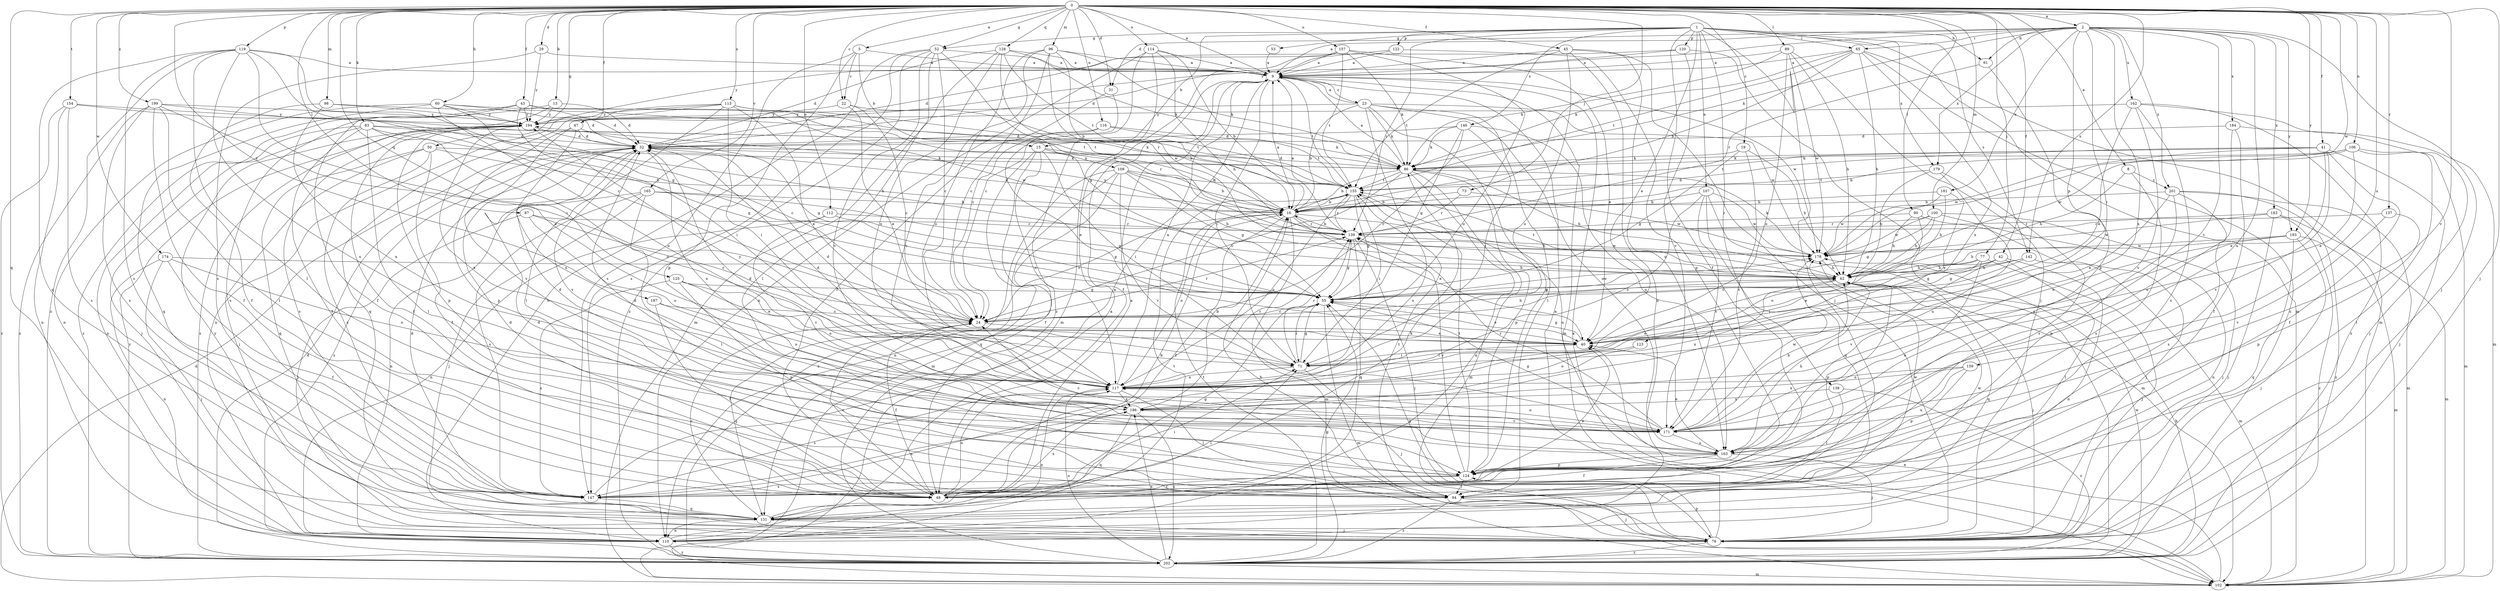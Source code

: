 strict digraph  {
0;
1;
2;
5;
8;
9;
13;
15;
16;
19;
22;
23;
24;
29;
31;
32;
40;
41;
42;
43;
45;
47;
48;
50;
52;
53;
55;
60;
61;
62;
65;
71;
73;
77;
78;
83;
86;
87;
89;
90;
94;
96;
98;
100;
102;
106;
107;
109;
110;
112;
113;
114;
116;
117;
119;
120;
122;
123;
124;
125;
128;
131;
137;
138;
139;
142;
146;
147;
154;
155;
157;
159;
162;
163;
165;
171;
174;
178;
179;
181;
183;
184;
186;
187;
193;
194;
199;
201;
202;
0 -> 2  [label=a];
0 -> 5  [label=a];
0 -> 8  [label=a];
0 -> 9  [label=a];
0 -> 13  [label=b];
0 -> 19  [label=c];
0 -> 22  [label=c];
0 -> 29  [label=d];
0 -> 31  [label=d];
0 -> 41  [label=f];
0 -> 42  [label=f];
0 -> 43  [label=f];
0 -> 45  [label=f];
0 -> 47  [label=f];
0 -> 50  [label=g];
0 -> 52  [label=g];
0 -> 60  [label=h];
0 -> 73  [label=j];
0 -> 77  [label=j];
0 -> 78  [label=j];
0 -> 83  [label=k];
0 -> 87  [label=l];
0 -> 89  [label=l];
0 -> 90  [label=l];
0 -> 96  [label=m];
0 -> 98  [label=m];
0 -> 100  [label=m];
0 -> 106  [label=n];
0 -> 112  [label=o];
0 -> 113  [label=o];
0 -> 114  [label=o];
0 -> 116  [label=o];
0 -> 119  [label=p];
0 -> 125  [label=q];
0 -> 128  [label=q];
0 -> 131  [label=q];
0 -> 137  [label=r];
0 -> 142  [label=s];
0 -> 154  [label=t];
0 -> 157  [label=u];
0 -> 159  [label=u];
0 -> 165  [label=v];
0 -> 171  [label=v];
0 -> 174  [label=w];
0 -> 178  [label=w];
0 -> 187  [label=y];
0 -> 193  [label=y];
0 -> 199  [label=z];
1 -> 15  [label=b];
1 -> 40  [label=e];
1 -> 48  [label=f];
1 -> 52  [label=g];
1 -> 53  [label=g];
1 -> 61  [label=h];
1 -> 65  [label=i];
1 -> 94  [label=l];
1 -> 102  [label=m];
1 -> 107  [label=n];
1 -> 120  [label=p];
1 -> 122  [label=p];
1 -> 138  [label=r];
1 -> 139  [label=r];
1 -> 142  [label=s];
1 -> 146  [label=s];
1 -> 179  [label=x];
2 -> 9  [label=a];
2 -> 31  [label=d];
2 -> 61  [label=h];
2 -> 65  [label=i];
2 -> 71  [label=i];
2 -> 78  [label=j];
2 -> 86  [label=k];
2 -> 123  [label=p];
2 -> 162  [label=u];
2 -> 163  [label=u];
2 -> 171  [label=v];
2 -> 179  [label=x];
2 -> 181  [label=x];
2 -> 183  [label=x];
2 -> 184  [label=x];
2 -> 186  [label=x];
2 -> 193  [label=y];
2 -> 194  [label=y];
2 -> 201  [label=z];
5 -> 9  [label=a];
5 -> 15  [label=b];
5 -> 22  [label=c];
5 -> 124  [label=p];
5 -> 147  [label=s];
8 -> 62  [label=h];
8 -> 147  [label=s];
8 -> 201  [label=z];
9 -> 23  [label=c];
9 -> 48  [label=f];
9 -> 71  [label=i];
9 -> 102  [label=m];
9 -> 155  [label=t];
9 -> 178  [label=w];
13 -> 32  [label=d];
13 -> 147  [label=s];
13 -> 194  [label=y];
13 -> 202  [label=z];
15 -> 16  [label=b];
15 -> 48  [label=f];
15 -> 71  [label=i];
15 -> 102  [label=m];
15 -> 109  [label=n];
15 -> 117  [label=o];
16 -> 9  [label=a];
16 -> 24  [label=c];
16 -> 32  [label=d];
16 -> 40  [label=e];
16 -> 48  [label=f];
16 -> 62  [label=h];
16 -> 102  [label=m];
16 -> 117  [label=o];
16 -> 139  [label=r];
19 -> 55  [label=g];
19 -> 62  [label=h];
19 -> 86  [label=k];
19 -> 171  [label=v];
22 -> 24  [label=c];
22 -> 40  [label=e];
22 -> 155  [label=t];
22 -> 194  [label=y];
23 -> 9  [label=a];
23 -> 16  [label=b];
23 -> 86  [label=k];
23 -> 94  [label=l];
23 -> 124  [label=p];
23 -> 147  [label=s];
23 -> 163  [label=u];
23 -> 178  [label=w];
23 -> 194  [label=y];
24 -> 40  [label=e];
24 -> 48  [label=f];
24 -> 62  [label=h];
24 -> 131  [label=q];
24 -> 139  [label=r];
29 -> 9  [label=a];
29 -> 147  [label=s];
29 -> 194  [label=y];
31 -> 24  [label=c];
31 -> 48  [label=f];
32 -> 86  [label=k];
32 -> 171  [label=v];
32 -> 186  [label=x];
32 -> 202  [label=z];
40 -> 55  [label=g];
40 -> 71  [label=i];
41 -> 16  [label=b];
41 -> 40  [label=e];
41 -> 48  [label=f];
41 -> 78  [label=j];
41 -> 86  [label=k];
41 -> 155  [label=t];
41 -> 171  [label=v];
41 -> 178  [label=w];
42 -> 55  [label=g];
42 -> 62  [label=h];
42 -> 94  [label=l];
42 -> 110  [label=n];
42 -> 171  [label=v];
43 -> 32  [label=d];
43 -> 48  [label=f];
43 -> 71  [label=i];
43 -> 178  [label=w];
43 -> 194  [label=y];
43 -> 202  [label=z];
45 -> 9  [label=a];
45 -> 78  [label=j];
45 -> 110  [label=n];
45 -> 117  [label=o];
45 -> 155  [label=t];
45 -> 163  [label=u];
47 -> 32  [label=d];
47 -> 55  [label=g];
47 -> 124  [label=p];
47 -> 171  [label=v];
47 -> 186  [label=x];
48 -> 16  [label=b];
48 -> 24  [label=c];
48 -> 32  [label=d];
48 -> 40  [label=e];
48 -> 55  [label=g];
48 -> 71  [label=i];
48 -> 86  [label=k];
48 -> 117  [label=o];
48 -> 186  [label=x];
50 -> 16  [label=b];
50 -> 48  [label=f];
50 -> 78  [label=j];
50 -> 86  [label=k];
50 -> 131  [label=q];
50 -> 147  [label=s];
52 -> 9  [label=a];
52 -> 24  [label=c];
52 -> 55  [label=g];
52 -> 94  [label=l];
52 -> 110  [label=n];
52 -> 147  [label=s];
52 -> 171  [label=v];
52 -> 202  [label=z];
53 -> 9  [label=a];
55 -> 24  [label=c];
55 -> 40  [label=e];
55 -> 71  [label=i];
55 -> 102  [label=m];
55 -> 178  [label=w];
60 -> 16  [label=b];
60 -> 24  [label=c];
60 -> 32  [label=d];
60 -> 110  [label=n];
60 -> 117  [label=o];
60 -> 131  [label=q];
60 -> 194  [label=y];
61 -> 124  [label=p];
61 -> 139  [label=r];
62 -> 55  [label=g];
62 -> 78  [label=j];
62 -> 117  [label=o];
62 -> 124  [label=p];
62 -> 131  [label=q];
62 -> 155  [label=t];
62 -> 186  [label=x];
65 -> 9  [label=a];
65 -> 16  [label=b];
65 -> 62  [label=h];
65 -> 86  [label=k];
65 -> 102  [label=m];
65 -> 155  [label=t];
65 -> 186  [label=x];
65 -> 202  [label=z];
71 -> 32  [label=d];
71 -> 55  [label=g];
71 -> 78  [label=j];
71 -> 117  [label=o];
71 -> 139  [label=r];
73 -> 16  [label=b];
73 -> 139  [label=r];
73 -> 178  [label=w];
77 -> 24  [label=c];
77 -> 62  [label=h];
77 -> 71  [label=i];
77 -> 78  [label=j];
77 -> 163  [label=u];
78 -> 9  [label=a];
78 -> 16  [label=b];
78 -> 55  [label=g];
78 -> 124  [label=p];
78 -> 194  [label=y];
78 -> 202  [label=z];
83 -> 32  [label=d];
83 -> 48  [label=f];
83 -> 55  [label=g];
83 -> 78  [label=j];
83 -> 86  [label=k];
83 -> 94  [label=l];
83 -> 110  [label=n];
83 -> 117  [label=o];
86 -> 9  [label=a];
86 -> 16  [label=b];
86 -> 24  [label=c];
86 -> 32  [label=d];
86 -> 62  [label=h];
86 -> 102  [label=m];
86 -> 110  [label=n];
86 -> 124  [label=p];
86 -> 155  [label=t];
87 -> 24  [label=c];
87 -> 78  [label=j];
87 -> 117  [label=o];
87 -> 139  [label=r];
89 -> 9  [label=a];
89 -> 62  [label=h];
89 -> 78  [label=j];
89 -> 86  [label=k];
89 -> 117  [label=o];
89 -> 178  [label=w];
90 -> 62  [label=h];
90 -> 78  [label=j];
90 -> 117  [label=o];
90 -> 139  [label=r];
94 -> 32  [label=d];
94 -> 78  [label=j];
94 -> 155  [label=t];
94 -> 178  [label=w];
94 -> 202  [label=z];
96 -> 9  [label=a];
96 -> 16  [label=b];
96 -> 24  [label=c];
96 -> 86  [label=k];
96 -> 117  [label=o];
96 -> 171  [label=v];
96 -> 178  [label=w];
98 -> 48  [label=f];
98 -> 155  [label=t];
98 -> 186  [label=x];
98 -> 194  [label=y];
100 -> 55  [label=g];
100 -> 62  [label=h];
100 -> 78  [label=j];
100 -> 110  [label=n];
100 -> 139  [label=r];
100 -> 178  [label=w];
102 -> 9  [label=a];
102 -> 32  [label=d];
102 -> 40  [label=e];
106 -> 16  [label=b];
106 -> 40  [label=e];
106 -> 86  [label=k];
106 -> 94  [label=l];
106 -> 102  [label=m];
106 -> 178  [label=w];
107 -> 16  [label=b];
107 -> 102  [label=m];
107 -> 117  [label=o];
107 -> 131  [label=q];
107 -> 171  [label=v];
107 -> 178  [label=w];
109 -> 16  [label=b];
109 -> 55  [label=g];
109 -> 62  [label=h];
109 -> 110  [label=n];
109 -> 131  [label=q];
109 -> 155  [label=t];
109 -> 171  [label=v];
109 -> 202  [label=z];
110 -> 9  [label=a];
110 -> 117  [label=o];
110 -> 155  [label=t];
110 -> 202  [label=z];
112 -> 55  [label=g];
112 -> 110  [label=n];
112 -> 139  [label=r];
112 -> 171  [label=v];
113 -> 16  [label=b];
113 -> 40  [label=e];
113 -> 71  [label=i];
113 -> 94  [label=l];
113 -> 110  [label=n];
113 -> 131  [label=q];
113 -> 139  [label=r];
113 -> 194  [label=y];
114 -> 9  [label=a];
114 -> 16  [label=b];
114 -> 24  [label=c];
114 -> 62  [label=h];
114 -> 110  [label=n];
114 -> 202  [label=z];
116 -> 32  [label=d];
116 -> 40  [label=e];
116 -> 86  [label=k];
116 -> 155  [label=t];
117 -> 9  [label=a];
117 -> 32  [label=d];
117 -> 94  [label=l];
117 -> 139  [label=r];
117 -> 147  [label=s];
117 -> 186  [label=x];
117 -> 194  [label=y];
119 -> 9  [label=a];
119 -> 24  [label=c];
119 -> 55  [label=g];
119 -> 94  [label=l];
119 -> 117  [label=o];
119 -> 131  [label=q];
119 -> 147  [label=s];
119 -> 163  [label=u];
119 -> 202  [label=z];
120 -> 9  [label=a];
120 -> 171  [label=v];
120 -> 194  [label=y];
120 -> 202  [label=z];
122 -> 9  [label=a];
122 -> 32  [label=d];
122 -> 124  [label=p];
123 -> 71  [label=i];
123 -> 117  [label=o];
124 -> 48  [label=f];
124 -> 94  [label=l];
124 -> 139  [label=r];
124 -> 147  [label=s];
124 -> 155  [label=t];
125 -> 40  [label=e];
125 -> 55  [label=g];
125 -> 117  [label=o];
125 -> 124  [label=p];
125 -> 147  [label=s];
128 -> 9  [label=a];
128 -> 32  [label=d];
128 -> 86  [label=k];
128 -> 102  [label=m];
128 -> 117  [label=o];
128 -> 139  [label=r];
128 -> 155  [label=t];
131 -> 9  [label=a];
131 -> 24  [label=c];
131 -> 32  [label=d];
131 -> 71  [label=i];
131 -> 78  [label=j];
131 -> 110  [label=n];
131 -> 178  [label=w];
137 -> 124  [label=p];
137 -> 139  [label=r];
137 -> 171  [label=v];
138 -> 94  [label=l];
138 -> 186  [label=x];
138 -> 202  [label=z];
139 -> 9  [label=a];
139 -> 16  [label=b];
139 -> 55  [label=g];
139 -> 78  [label=j];
139 -> 131  [label=q];
139 -> 178  [label=w];
139 -> 194  [label=y];
142 -> 40  [label=e];
142 -> 55  [label=g];
142 -> 62  [label=h];
142 -> 102  [label=m];
146 -> 24  [label=c];
146 -> 32  [label=d];
146 -> 55  [label=g];
146 -> 71  [label=i];
146 -> 86  [label=k];
146 -> 163  [label=u];
147 -> 9  [label=a];
147 -> 131  [label=q];
147 -> 186  [label=x];
154 -> 62  [label=h];
154 -> 110  [label=n];
154 -> 147  [label=s];
154 -> 194  [label=y];
154 -> 202  [label=z];
155 -> 16  [label=b];
155 -> 55  [label=g];
155 -> 71  [label=i];
155 -> 117  [label=o];
155 -> 139  [label=r];
155 -> 163  [label=u];
157 -> 9  [label=a];
157 -> 32  [label=d];
157 -> 40  [label=e];
157 -> 86  [label=k];
157 -> 102  [label=m];
157 -> 117  [label=o];
157 -> 155  [label=t];
159 -> 117  [label=o];
159 -> 124  [label=p];
159 -> 163  [label=u];
159 -> 186  [label=x];
162 -> 40  [label=e];
162 -> 102  [label=m];
162 -> 147  [label=s];
162 -> 171  [label=v];
162 -> 194  [label=y];
162 -> 202  [label=z];
163 -> 24  [label=c];
163 -> 32  [label=d];
163 -> 40  [label=e];
163 -> 48  [label=f];
163 -> 62  [label=h];
163 -> 78  [label=j];
163 -> 124  [label=p];
165 -> 16  [label=b];
165 -> 55  [label=g];
165 -> 78  [label=j];
165 -> 94  [label=l];
165 -> 110  [label=n];
165 -> 147  [label=s];
171 -> 32  [label=d];
171 -> 55  [label=g];
171 -> 62  [label=h];
171 -> 117  [label=o];
171 -> 139  [label=r];
171 -> 163  [label=u];
171 -> 178  [label=w];
174 -> 48  [label=f];
174 -> 62  [label=h];
174 -> 78  [label=j];
174 -> 110  [label=n];
174 -> 117  [label=o];
178 -> 62  [label=h];
178 -> 86  [label=k];
179 -> 62  [label=h];
179 -> 147  [label=s];
179 -> 155  [label=t];
179 -> 163  [label=u];
181 -> 16  [label=b];
181 -> 40  [label=e];
181 -> 62  [label=h];
181 -> 178  [label=w];
183 -> 78  [label=j];
183 -> 102  [label=m];
183 -> 139  [label=r];
183 -> 178  [label=w];
183 -> 202  [label=z];
184 -> 32  [label=d];
184 -> 48  [label=f];
184 -> 78  [label=j];
184 -> 163  [label=u];
186 -> 16  [label=b];
186 -> 32  [label=d];
186 -> 131  [label=q];
186 -> 171  [label=v];
186 -> 202  [label=z];
187 -> 24  [label=c];
187 -> 48  [label=f];
187 -> 117  [label=o];
193 -> 40  [label=e];
193 -> 62  [label=h];
193 -> 78  [label=j];
193 -> 102  [label=m];
193 -> 131  [label=q];
193 -> 178  [label=w];
194 -> 32  [label=d];
194 -> 48  [label=f];
194 -> 124  [label=p];
194 -> 147  [label=s];
194 -> 186  [label=x];
199 -> 24  [label=c];
199 -> 48  [label=f];
199 -> 94  [label=l];
199 -> 147  [label=s];
199 -> 155  [label=t];
199 -> 194  [label=y];
199 -> 202  [label=z];
201 -> 16  [label=b];
201 -> 40  [label=e];
201 -> 102  [label=m];
201 -> 124  [label=p];
201 -> 147  [label=s];
201 -> 202  [label=z];
202 -> 32  [label=d];
202 -> 55  [label=g];
202 -> 62  [label=h];
202 -> 102  [label=m];
202 -> 117  [label=o];
202 -> 155  [label=t];
202 -> 178  [label=w];
202 -> 186  [label=x];
202 -> 194  [label=y];
}
